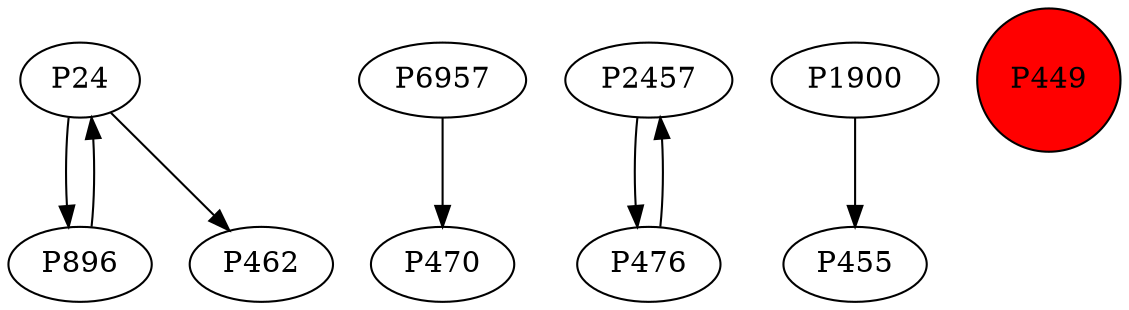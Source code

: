 digraph {
	P24 -> P896
	P6957 -> P470
	P2457 -> P476
	P24 -> P462
	P896 -> P24
	P476 -> P2457
	P1900 -> P455
	P449 [shape=circle]
	P449 [style=filled]
	P449 [fillcolor=red]
}